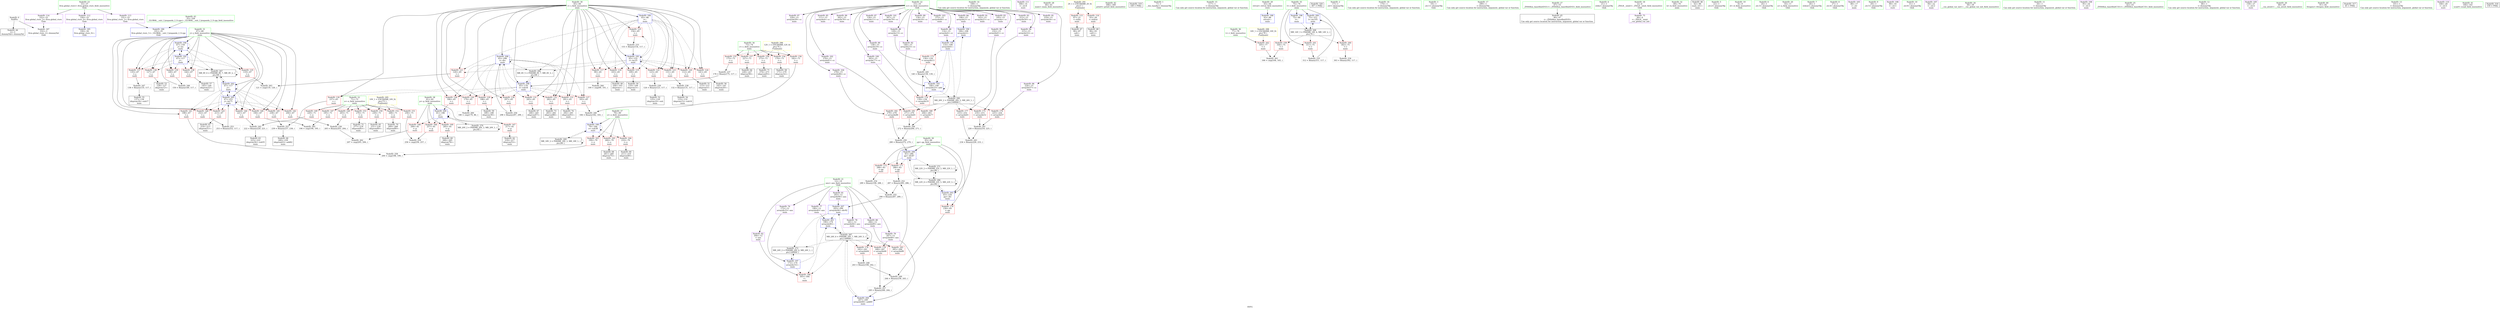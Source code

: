 digraph "SVFG" {
	label="SVFG";

	Node0x563d78e6db10 [shape=record,color=grey,label="{NodeID: 0\nNullPtr}"];
	Node0x563d78e6db10 -> Node0x563d78e8e3d0[style=solid];
	Node0x563d78e6db10 -> Node0x563d78e97990[style=solid];
	Node0x563d78e9eb30 [shape=record,color=grey,label="{NodeID: 263\n121 = cmp(119, 120, )\n}"];
	Node0x563d78e97380 [shape=record,color=red,label="{NodeID: 180\n264\<--263\n\<--arrayidx77\nmain\n}"];
	Node0x563d78e97380 -> Node0x563d78e93ae0[style=solid];
	Node0x563d78e8e840 [shape=record,color=purple,label="{NodeID: 97\n229\<--15\narrayidx59\<--cc\nmain\n}"];
	Node0x563d78e72140 [shape=record,color=green,label="{NodeID: 14\n108\<--1\n\<--dummyObj\nCan only get source location for instruction, argument, global var or function.}"];
	Node0x563d78e92030 [shape=record,color=blue,label="{NodeID: 194\n67\<--150\nj\<--inc\nmain\n}"];
	Node0x563d78e92030 -> Node0x563d78e94ef0[style=dashed];
	Node0x563d78e92030 -> Node0x563d78e94fc0[style=dashed];
	Node0x563d78e92030 -> Node0x563d78e95090[style=dashed];
	Node0x563d78e92030 -> Node0x563d78e95160[style=dashed];
	Node0x563d78e92030 -> Node0x563d78e95230[style=dashed];
	Node0x563d78e92030 -> Node0x563d78e91e90[style=dashed];
	Node0x563d78e92030 -> Node0x563d78e92030[style=dashed];
	Node0x563d78e92030 -> Node0x563d78ea82f0[style=dashed];
	Node0x563d78e8f3a0 [shape=record,color=purple,label="{NodeID: 111\n306\<--31\n\<--.str.6\nmain\n}"];
	Node0x563d78e8d6d0 [shape=record,color=green,label="{NodeID: 28\n60\<--61\nmain\<--main_field_insensitive\n}"];
	Node0x563d78eafaf0 [shape=record,color=yellow,style=double,label="{NodeID: 291\n2V_1 = ENCHI(MR_2V_0)\npts\{1 \}\nFun[main]}"];
	Node0x563d78eafaf0 -> Node0x563d78e93eb0[style=dashed];
	Node0x563d78eafaf0 -> Node0x563d78e93f80[style=dashed];
	Node0x563d78e92b90 [shape=record,color=blue,label="{NodeID: 208\n65\<--298\ni\<--dec\nmain\n}"];
	Node0x563d78e92b90 -> Node0x563d78e947a0[style=dashed];
	Node0x563d78e92b90 -> Node0x563d78e94870[style=dashed];
	Node0x563d78e92b90 -> Node0x563d78e94940[style=dashed];
	Node0x563d78e92b90 -> Node0x563d78e94a10[style=dashed];
	Node0x563d78e92b90 -> Node0x563d78e94ae0[style=dashed];
	Node0x563d78e92b90 -> Node0x563d78e94bb0[style=dashed];
	Node0x563d78e92b90 -> Node0x563d78e94c80[style=dashed];
	Node0x563d78e92b90 -> Node0x563d78e94d50[style=dashed];
	Node0x563d78e92b90 -> Node0x563d78e94e20[style=dashed];
	Node0x563d78e92b90 -> Node0x563d78e92b90[style=dashed];
	Node0x563d78e92b90 -> Node0x563d78ea7df0[style=dashed];
	Node0x563d78e946d0 [shape=record,color=red,label="{NodeID: 125\n154\<--65\n\<--i\nmain\n}"];
	Node0x563d78e946d0 -> Node0x563d78e9ae20[style=solid];
	Node0x563d78e8e230 [shape=record,color=green,label="{NodeID: 42\n308\<--309\nprintf\<--printf_field_insensitive\n}"];
	Node0x563d78e95230 [shape=record,color=red,label="{NodeID: 139\n149\<--67\n\<--j\nmain\n}"];
	Node0x563d78e95230 -> Node0x563d78e93de0[style=solid];
	Node0x563d78e8fe10 [shape=record,color=black,label="{NodeID: 56\n142\<--141\nidxprom20\<--\nmain\n}"];
	Node0x563d78ebe020 [shape=record,color=black,label="{NodeID: 319\n169 = PHI()\n}"];
	Node0x563d78e92ee0 [shape=record,color=grey,label="{NodeID: 236\n205 = Binary(203, 204, )\n}"];
	Node0x563d78e92ee0 -> Node0x563d78e9e9b0[style=solid];
	Node0x563d78e95d90 [shape=record,color=red,label="{NodeID: 153\n276\<--71\n\<--n\nmain\n}"];
	Node0x563d78e95d90 -> Node0x563d78e90b10[style=solid];
	Node0x563d78e90970 [shape=record,color=black,label="{NodeID: 70\n269\<--268\nidxprom80\<--\nmain\n}"];
	Node0x563d78e9d7b0 [shape=record,color=grey,label="{NodeID: 250\n280 = Binary(272, 279, )\n}"];
	Node0x563d78e9d7b0 -> Node0x563d78e929f0[style=solid];
	Node0x563d78e968f0 [shape=record,color=red,label="{NodeID: 167\n217\<--81\n\<--p\nmain\n}"];
	Node0x563d78e968f0 -> Node0x563d78e902f0[style=solid];
	Node0x563d78e914d0 [shape=record,color=purple,label="{NodeID: 84\n106\<--15\narrayidx2\<--cc\nmain\n}"];
	Node0x563d78e914d0 -> Node0x563d78e97c30[style=solid];
	Node0x563d78e71c40 [shape=record,color=green,label="{NodeID: 1\n7\<--1\n__dso_handle\<--dummyObj\nGlob }"];
	Node0x563d78e9ecb0 [shape=record,color=grey,label="{NodeID: 264\n100 = cmp(99, 101, )\n}"];
	Node0x563d78e97450 [shape=record,color=red,label="{NodeID: 181\n271\<--270\n\<--arrayidx81\nmain\n}"];
	Node0x563d78e97450 -> Node0x563d78e93ae0[style=solid];
	Node0x563d78e8e910 [shape=record,color=purple,label="{NodeID: 98\n232\<--15\narrayidx61\<--cc\nmain\n}"];
	Node0x563d78e8e910 -> Node0x563d78e97110[style=solid];
	Node0x563d78e72210 [shape=record,color=green,label="{NodeID: 15\n117\<--1\n\<--dummyObj\nCan only get source location for instruction, argument, global var or function.}"];
	Node0x563d78e92100 [shape=record,color=blue,label="{NodeID: 195\n65\<--155\ni\<--inc25\nmain\n}"];
	Node0x563d78e92100 -> Node0x563d78e94050[style=dashed];
	Node0x563d78e92100 -> Node0x563d78e94120[style=dashed];
	Node0x563d78e92100 -> Node0x563d78e941f0[style=dashed];
	Node0x563d78e92100 -> Node0x563d78e942c0[style=dashed];
	Node0x563d78e92100 -> Node0x563d78e94390[style=dashed];
	Node0x563d78e92100 -> Node0x563d78e94460[style=dashed];
	Node0x563d78e92100 -> Node0x563d78e94530[style=dashed];
	Node0x563d78e92100 -> Node0x563d78e94600[style=dashed];
	Node0x563d78e92100 -> Node0x563d78e946d0[style=dashed];
	Node0x563d78e92100 -> Node0x563d78e92100[style=dashed];
	Node0x563d78e92100 -> Node0x563d78ea7df0[style=dashed];
	Node0x563d78e8f470 [shape=record,color=purple,label="{NodeID: 112\n330\<--33\nllvm.global_ctors_0\<--llvm.global_ctors\nGlob }"];
	Node0x563d78e8f470 -> Node0x563d78e97790[style=solid];
	Node0x563d78e8d7a0 [shape=record,color=green,label="{NodeID: 29\n63\<--64\nretval\<--retval_field_insensitive\nmain\n}"];
	Node0x563d78e8d7a0 -> Node0x563d78e97a90[style=solid];
	Node0x563d78e92c60 [shape=record,color=blue,label="{NodeID: 209\n75\<--312\nl\<--inc101\nmain\n}"];
	Node0x563d78e92c60 -> Node0x563d78ea87f0[style=dashed];
	Node0x563d78e947a0 [shape=record,color=red,label="{NodeID: 126\n179\<--65\n\<--i\nmain\n}"];
	Node0x563d78e947a0 -> Node0x563d78e9e6b0[style=solid];
	Node0x563d78e8e300 [shape=record,color=green,label="{NodeID: 43\n35\<--326\n_GLOBAL__sub_I_lympanda_2_0.cpp\<--_GLOBAL__sub_I_lympanda_2_0.cpp_field_insensitive\n}"];
	Node0x563d78e8e300 -> Node0x563d78e97890[style=solid];
	Node0x563d78e95300 [shape=record,color=red,label="{NodeID: 140\n194\<--67\n\<--j\nmain\n}"];
	Node0x563d78e95300 -> Node0x563d78e9ee30[style=solid];
	Node0x563d78e8fee0 [shape=record,color=black,label="{NodeID: 57\n145\<--144\nidxprom22\<--\nmain\n}"];
	Node0x563d78ebe120 [shape=record,color=black,label="{NodeID: 320\n307 = PHI()\n}"];
	Node0x563d78e93060 [shape=record,color=grey,label="{NodeID: 237\n176 = Binary(175, 117, )\n}"];
	Node0x563d78e93060 -> Node0x563d78e92370[style=solid];
	Node0x563d78e95e60 [shape=record,color=red,label="{NodeID: 154\n170\<--73\n\<--c\nmain\n}"];
	Node0x563d78e95e60 -> Node0x563d78e8ffb0[style=solid];
	Node0x563d78e90a40 [shape=record,color=black,label="{NodeID: 71\n274\<--273\nidxprom83\<--\nmain\n}"];
	Node0x563d78e9d930 [shape=record,color=grey,label="{NodeID: 251\n239 = Binary(237, 238, )\n}"];
	Node0x563d78e9d930 -> Node0x563d78e90630[style=solid];
	Node0x563d78e969c0 [shape=record,color=red,label="{NodeID: 168\n257\<--81\n\<--p\nmain\n}"];
	Node0x563d78e969c0 -> Node0x563d78e9e530[style=solid];
	Node0x563d78e915a0 [shape=record,color=purple,label="{NodeID: 85\n111\<--15\narrayidx4\<--cc\nmain\n}"];
	Node0x563d78e71880 [shape=record,color=green,label="{NodeID: 2\n17\<--1\n.str\<--dummyObj\nGlob }"];
	Node0x563d78e9ee30 [shape=record,color=grey,label="{NodeID: 265\n196 = cmp(194, 195, )\n}"];
	Node0x563d78e97520 [shape=record,color=red,label="{NodeID: 182\n279\<--278\n\<--arrayidx86\nmain\n}"];
	Node0x563d78e97520 -> Node0x563d78e9d7b0[style=solid];
	Node0x563d78e8e9e0 [shape=record,color=purple,label="{NodeID: 99\n262\<--15\narrayidx76\<--cc\nmain\n}"];
	Node0x563d78e722e0 [shape=record,color=green,label="{NodeID: 16\n174\<--1\n\<--dummyObj\nCan only get source location for instruction, argument, global var or function.}"];
	Node0x563d78e921d0 [shape=record,color=blue,label="{NodeID: 196\n75\<--86\nl\<--\nmain\n}"];
	Node0x563d78e921d0 -> Node0x563d78ea87f0[style=dashed];
	Node0x563d78e8f570 [shape=record,color=purple,label="{NodeID: 113\n331\<--33\nllvm.global_ctors_1\<--llvm.global_ctors\nGlob }"];
	Node0x563d78e8f570 -> Node0x563d78e97890[style=solid];
	Node0x563d78e8d870 [shape=record,color=green,label="{NodeID: 30\n65\<--66\ni\<--i_field_insensitive\nmain\n}"];
	Node0x563d78e8d870 -> Node0x563d78e94050[style=solid];
	Node0x563d78e8d870 -> Node0x563d78e94120[style=solid];
	Node0x563d78e8d870 -> Node0x563d78e941f0[style=solid];
	Node0x563d78e8d870 -> Node0x563d78e942c0[style=solid];
	Node0x563d78e8d870 -> Node0x563d78e94390[style=solid];
	Node0x563d78e8d870 -> Node0x563d78e94460[style=solid];
	Node0x563d78e8d870 -> Node0x563d78e94530[style=solid];
	Node0x563d78e8d870 -> Node0x563d78e94600[style=solid];
	Node0x563d78e8d870 -> Node0x563d78e946d0[style=solid];
	Node0x563d78e8d870 -> Node0x563d78e947a0[style=solid];
	Node0x563d78e8d870 -> Node0x563d78e94870[style=solid];
	Node0x563d78e8d870 -> Node0x563d78e94940[style=solid];
	Node0x563d78e8d870 -> Node0x563d78e94a10[style=solid];
	Node0x563d78e8d870 -> Node0x563d78e94ae0[style=solid];
	Node0x563d78e8d870 -> Node0x563d78e94bb0[style=solid];
	Node0x563d78e8d870 -> Node0x563d78e94c80[style=solid];
	Node0x563d78e8d870 -> Node0x563d78e94d50[style=solid];
	Node0x563d78e8d870 -> Node0x563d78e94e20[style=solid];
	Node0x563d78e8d870 -> Node0x563d78e97b60[style=solid];
	Node0x563d78e8d870 -> Node0x563d78e92100[style=solid];
	Node0x563d78e8d870 -> Node0x563d78e92370[style=solid];
	Node0x563d78e8d870 -> Node0x563d78e92b90[style=solid];
	Node0x563d78e94870 [shape=record,color=red,label="{NodeID: 127\n183\<--65\n\<--i\nmain\n}"];
	Node0x563d78e94870 -> Node0x563d78e934e0[style=solid];
	Node0x563d78e8e3d0 [shape=record,color=black,label="{NodeID: 44\n2\<--3\ndummyVal\<--dummyVal\n}"];
	Node0x563d78e953d0 [shape=record,color=red,label="{NodeID: 141\n198\<--67\n\<--j\nmain\n}"];
	Node0x563d78e953d0 -> Node0x563d78e9e3b0[style=solid];
	Node0x563d78e8ffb0 [shape=record,color=black,label="{NodeID: 58\n171\<--170\nidxprom32\<--\nmain\n}"];
	Node0x563d78e931e0 [shape=record,color=grey,label="{NodeID: 238\n132 = Binary(131, 117, )\n}"];
	Node0x563d78e931e0 -> Node0x563d78e8fc70[style=solid];
	Node0x563d78e95f30 [shape=record,color=red,label="{NodeID: 155\n175\<--73\n\<--c\nmain\n}"];
	Node0x563d78e95f30 -> Node0x563d78e93060[style=solid];
	Node0x563d78e90b10 [shape=record,color=black,label="{NodeID: 72\n277\<--276\nidxprom85\<--\nmain\n}"];
	Node0x563d78e9dab0 [shape=record,color=grey,label="{NodeID: 252\n287 = Binary(285, 286, )\n}"];
	Node0x563d78e9dab0 -> Node0x563d78e9df30[style=solid];
	Node0x563d78e96a90 [shape=record,color=red,label="{NodeID: 169\n265\<--81\n\<--p\nmain\n}"];
	Node0x563d78e96a90 -> Node0x563d78e908a0[style=solid];
	Node0x563d78e91670 [shape=record,color=purple,label="{NodeID: 86\n114\<--15\narrayidx6\<--cc\nmain\n}"];
	Node0x563d78e91670 -> Node0x563d78e97d00[style=solid];
	Node0x563d78e71700 [shape=record,color=green,label="{NodeID: 3\n19\<--1\n.str.1\<--dummyObj\nGlob }"];
	Node0x563d78ea7df0 [shape=record,color=black,label="{NodeID: 266\nMR_6V_5 = PHI(MR_6V_7, MR_6V_3, )\npts\{66 \}\n}"];
	Node0x563d78ea7df0 -> Node0x563d78e92370[style=dashed];
	Node0x563d78e975f0 [shape=record,color=red,label="{NodeID: 183\n285\<--284\n\<--arrayidx89\nmain\n}"];
	Node0x563d78e975f0 -> Node0x563d78e9dab0[style=solid];
	Node0x563d78e8eab0 [shape=record,color=purple,label="{NodeID: 100\n263\<--15\narrayidx77\<--cc\nmain\n}"];
	Node0x563d78e8eab0 -> Node0x563d78e97380[style=solid];
	Node0x563d78e723b0 [shape=record,color=green,label="{NodeID: 17\n299\<--1\n\<--dummyObj\nCan only get source location for instruction, argument, global var or function.}"];
	Node0x563d78e922a0 [shape=record,color=blue,label="{NodeID: 197\n172\<--174\narrayidx33\<--\nmain\n}"];
	Node0x563d78e922a0 -> Node0x563d78e976c0[style=dashed];
	Node0x563d78e922a0 -> Node0x563d78e925e0[style=dashed];
	Node0x563d78e922a0 -> Node0x563d78ea9bf0[style=dashed];
	Node0x563d78e8f670 [shape=record,color=purple,label="{NodeID: 114\n332\<--33\nllvm.global_ctors_2\<--llvm.global_ctors\nGlob }"];
	Node0x563d78e8f670 -> Node0x563d78e97990[style=solid];
	Node0x563d78e8d940 [shape=record,color=green,label="{NodeID: 31\n67\<--68\nj\<--j_field_insensitive\nmain\n}"];
	Node0x563d78e8d940 -> Node0x563d78e94ef0[style=solid];
	Node0x563d78e8d940 -> Node0x563d78e94fc0[style=solid];
	Node0x563d78e8d940 -> Node0x563d78e95090[style=solid];
	Node0x563d78e8d940 -> Node0x563d78e95160[style=solid];
	Node0x563d78e8d940 -> Node0x563d78e95230[style=solid];
	Node0x563d78e8d940 -> Node0x563d78e95300[style=solid];
	Node0x563d78e8d940 -> Node0x563d78e953d0[style=solid];
	Node0x563d78e8d940 -> Node0x563d78e954a0[style=solid];
	Node0x563d78e8d940 -> Node0x563d78e95570[style=solid];
	Node0x563d78e8d940 -> Node0x563d78e95640[style=solid];
	Node0x563d78e8d940 -> Node0x563d78e95710[style=solid];
	Node0x563d78e8d940 -> Node0x563d78e957e0[style=solid];
	Node0x563d78e8d940 -> Node0x563d78e91e90[style=solid];
	Node0x563d78e8d940 -> Node0x563d78e92030[style=solid];
	Node0x563d78e8d940 -> Node0x563d78e926b0[style=solid];
	Node0x563d78e8d940 -> Node0x563d78e92920[style=solid];
	Node0x563d78e94940 [shape=record,color=red,label="{NodeID: 128\n186\<--65\n\<--i\nmain\n}"];
	Node0x563d78e94940 -> Node0x563d78e92510[style=solid];
	Node0x563d78e8e4d0 [shape=record,color=black,label="{NodeID: 45\n46\<--47\n\<--_ZNSt8ios_base4InitD1Ev\nCan only get source location for instruction, argument, global var or function.}"];
	Node0x563d78e954a0 [shape=record,color=red,label="{NodeID: 142\n204\<--67\n\<--j\nmain\n}"];
	Node0x563d78e954a0 -> Node0x563d78e92ee0[style=solid];
	Node0x563d78e90080 [shape=record,color=black,label="{NodeID: 59\n189\<--188\nidxprom39\<--\nmain\n}"];
	Node0x563d78e93360 [shape=record,color=grey,label="{NodeID: 239\n124 = Binary(123, 117, )\n}"];
	Node0x563d78e93360 -> Node0x563d78e8fad0[style=solid];
	Node0x563d78e96000 [shape=record,color=red,label="{NodeID: 156\n182\<--73\n\<--c\nmain\n}"];
	Node0x563d78e96000 -> Node0x563d78e934e0[style=solid];
	Node0x563d78e90be0 [shape=record,color=black,label="{NodeID: 73\n283\<--282\nidxprom88\<--\nmain\n}"];
	Node0x563d78e9dc30 [shape=record,color=grey,label="{NodeID: 253\n253 = Binary(252, 117, )\n}"];
	Node0x563d78e9dc30 -> Node0x563d78e92920[style=solid];
	Node0x563d78e96b60 [shape=record,color=red,label="{NodeID: 170\n236\<--83\n\<--pp\nmain\n}"];
	Node0x563d78e96b60 -> Node0x563d78e9d630[style=solid];
	Node0x563d78e91740 [shape=record,color=purple,label="{NodeID: 87\n126\<--15\narrayidx11\<--cc\nmain\n}"];
	Node0x563d78e71790 [shape=record,color=green,label="{NodeID: 4\n21\<--1\nstdin\<--dummyObj\nGlob }"];
	Node0x563d78ea82f0 [shape=record,color=black,label="{NodeID: 267\nMR_8V_6 = PHI(MR_8V_7, MR_8V_2, )\npts\{68 \}\n}"];
	Node0x563d78ea82f0 -> Node0x563d78e926b0[style=dashed];
	Node0x563d78ea82f0 -> Node0x563d78ea82f0[style=dashed];
	Node0x563d78e976c0 [shape=record,color=red,label="{NodeID: 184\n305\<--304\n\<--\nmain\n}"];
	Node0x563d78e8eb80 [shape=record,color=purple,label="{NodeID: 101\n267\<--15\narrayidx79\<--cc\nmain\n}"];
	Node0x563d78e72480 [shape=record,color=green,label="{NodeID: 18\n4\<--6\n_ZStL8__ioinit\<--_ZStL8__ioinit_field_insensitive\nGlob }"];
	Node0x563d78e72480 -> Node0x563d78e90d80[style=solid];
	Node0x563d78e92370 [shape=record,color=blue,label="{NodeID: 198\n65\<--176\ni\<--sub34\nmain\n}"];
	Node0x563d78e92370 -> Node0x563d78e947a0[style=dashed];
	Node0x563d78e92370 -> Node0x563d78e94870[style=dashed];
	Node0x563d78e92370 -> Node0x563d78e94940[style=dashed];
	Node0x563d78e92370 -> Node0x563d78e94a10[style=dashed];
	Node0x563d78e92370 -> Node0x563d78e94ae0[style=dashed];
	Node0x563d78e92370 -> Node0x563d78e94bb0[style=dashed];
	Node0x563d78e92370 -> Node0x563d78e94c80[style=dashed];
	Node0x563d78e92370 -> Node0x563d78e94d50[style=dashed];
	Node0x563d78e92370 -> Node0x563d78e94e20[style=dashed];
	Node0x563d78e92370 -> Node0x563d78e92b90[style=dashed];
	Node0x563d78e92370 -> Node0x563d78ea7df0[style=dashed];
	Node0x563d78e93eb0 [shape=record,color=red,label="{NodeID: 115\n87\<--21\n\<--stdin\nmain\n}"];
	Node0x563d78e93eb0 -> Node0x563d78e8e6a0[style=solid];
	Node0x563d78e8da10 [shape=record,color=green,label="{NodeID: 32\n69\<--70\nk\<--k_field_insensitive\nmain\n}"];
	Node0x563d78eb10c0 [shape=record,color=yellow,style=double,label="{NodeID: 295\n10V_1 = ENCHI(MR_10V_0)\npts\{72 \}\nFun[main]}"];
	Node0x563d78eb10c0 -> Node0x563d78e958b0[style=dashed];
	Node0x563d78eb10c0 -> Node0x563d78e95980[style=dashed];
	Node0x563d78eb10c0 -> Node0x563d78e95a50[style=dashed];
	Node0x563d78eb10c0 -> Node0x563d78e95b20[style=dashed];
	Node0x563d78eb10c0 -> Node0x563d78e95bf0[style=dashed];
	Node0x563d78eb10c0 -> Node0x563d78e95cc0[style=dashed];
	Node0x563d78eb10c0 -> Node0x563d78e95d90[style=dashed];
	Node0x563d78e94a10 [shape=record,color=red,label="{NodeID: 129\n188\<--65\n\<--i\nmain\n}"];
	Node0x563d78e94a10 -> Node0x563d78e90080[style=solid];
	Node0x563d78e8e5d0 [shape=record,color=black,label="{NodeID: 46\n62\<--86\nmain_ret\<--\nmain\n}"];
	Node0x563d78e95570 [shape=record,color=red,label="{NodeID: 143\n213\<--67\n\<--j\nmain\n}"];
	Node0x563d78e95570 -> Node0x563d78e90220[style=solid];
	Node0x563d78e90150 [shape=record,color=black,label="{NodeID: 60\n211\<--210\nidxprom49\<--\nmain\n}"];
	Node0x563d78e934e0 [shape=record,color=grey,label="{NodeID: 240\n184 = Binary(182, 183, )\n}"];
	Node0x563d78e934e0 -> Node0x563d78e92440[style=solid];
	Node0x563d78e960d0 [shape=record,color=red,label="{NodeID: 157\n227\<--73\n\<--c\nmain\n}"];
	Node0x563d78e960d0 -> Node0x563d78e90490[style=solid];
	Node0x563d78e90cb0 [shape=record,color=black,label="{NodeID: 74\n292\<--291\nidxprom93\<--\nmain\n}"];
	Node0x563d78e9ddb0 [shape=record,color=grey,label="{NodeID: 254\n289 = Binary(108, 288, )\n}"];
	Node0x563d78e9ddb0 -> Node0x563d78e9df30[style=solid];
	Node0x563d78e96c30 [shape=record,color=red,label="{NodeID: 171\n286\<--83\n\<--pp\nmain\n}"];
	Node0x563d78e96c30 -> Node0x563d78e9dab0[style=solid];
	Node0x563d78e91810 [shape=record,color=purple,label="{NodeID: 88\n129\<--15\narrayidx13\<--cc\nmain\n}"];
	Node0x563d78e91810 -> Node0x563d78e96dd0[style=solid];
	Node0x563d78e71a00 [shape=record,color=green,label="{NodeID: 5\n22\<--1\n.str.2\<--dummyObj\nGlob }"];
	Node0x563d78ea87f0 [shape=record,color=black,label="{NodeID: 268\nMR_14V_3 = PHI(MR_14V_4, MR_14V_2, )\npts\{76 \}\n}"];
	Node0x563d78ea87f0 -> Node0x563d78e96270[style=dashed];
	Node0x563d78ea87f0 -> Node0x563d78e96340[style=dashed];
	Node0x563d78ea87f0 -> Node0x563d78e96410[style=dashed];
	Node0x563d78ea87f0 -> Node0x563d78e92c60[style=dashed];
	Node0x563d78e97790 [shape=record,color=blue,label="{NodeID: 185\n330\<--34\nllvm.global_ctors_0\<--\nGlob }"];
	Node0x563d78e8ec50 [shape=record,color=purple,label="{NodeID: 102\n270\<--15\narrayidx81\<--cc\nmain\n}"];
	Node0x563d78e8ec50 -> Node0x563d78e97450[style=solid];
	Node0x563d78e8d100 [shape=record,color=green,label="{NodeID: 19\n8\<--9\nd\<--d_field_insensitive\nGlob }"];
	Node0x563d78e92440 [shape=record,color=blue,label="{NodeID: 199\n79\<--184\no\<--sub38\nmain\n}"];
	Node0x563d78e92440 -> Node0x563d78e965b0[style=dashed];
	Node0x563d78e92440 -> Node0x563d78e96680[style=dashed];
	Node0x563d78e92440 -> Node0x563d78e96750[style=dashed];
	Node0x563d78e92440 -> Node0x563d78e92440[style=dashed];
	Node0x563d78e92440 -> Node0x563d78ea8cf0[style=dashed];
	Node0x563d78e93f80 [shape=record,color=red,label="{NodeID: 116\n93\<--26\n\<--stdout\nmain\n}"];
	Node0x563d78e93f80 -> Node0x563d78e8f790[style=solid];
	Node0x563d78e8dae0 [shape=record,color=green,label="{NodeID: 33\n71\<--72\nn\<--n_field_insensitive\nmain\n}"];
	Node0x563d78e8dae0 -> Node0x563d78e958b0[style=solid];
	Node0x563d78e8dae0 -> Node0x563d78e95980[style=solid];
	Node0x563d78e8dae0 -> Node0x563d78e95a50[style=solid];
	Node0x563d78e8dae0 -> Node0x563d78e95b20[style=solid];
	Node0x563d78e8dae0 -> Node0x563d78e95bf0[style=solid];
	Node0x563d78e8dae0 -> Node0x563d78e95cc0[style=solid];
	Node0x563d78e8dae0 -> Node0x563d78e95d90[style=solid];
	Node0x563d78eb11a0 [shape=record,color=yellow,style=double,label="{NodeID: 296\n12V_1 = ENCHI(MR_12V_0)\npts\{74 \}\nFun[main]}"];
	Node0x563d78eb11a0 -> Node0x563d78e95e60[style=dashed];
	Node0x563d78eb11a0 -> Node0x563d78e95f30[style=dashed];
	Node0x563d78eb11a0 -> Node0x563d78e96000[style=dashed];
	Node0x563d78eb11a0 -> Node0x563d78e960d0[style=dashed];
	Node0x563d78eb11a0 -> Node0x563d78e961a0[style=dashed];
	Node0x563d78e94ae0 [shape=record,color=red,label="{NodeID: 130\n237\<--65\n\<--i\nmain\n}"];
	Node0x563d78e94ae0 -> Node0x563d78e9d930[style=solid];
	Node0x563d78e8e6a0 [shape=record,color=black,label="{NodeID: 47\n90\<--87\ncall\<--\nmain\n}"];
	Node0x563d78e95640 [shape=record,color=red,label="{NodeID: 144\n221\<--67\n\<--j\nmain\n}"];
	Node0x563d78e95640 -> Node0x563d78e937e0[style=solid];
	Node0x563d78e90220 [shape=record,color=black,label="{NodeID: 61\n214\<--213\nidxprom51\<--\nmain\n}"];
	Node0x563d78e93660 [shape=record,color=grey,label="{NodeID: 241\n226 = Binary(216, 225, )\n}"];
	Node0x563d78e93660 -> Node0x563d78e93960[style=solid];
	Node0x563d78e961a0 [shape=record,color=red,label="{NodeID: 158\n273\<--73\n\<--c\nmain\n}"];
	Node0x563d78e961a0 -> Node0x563d78e90a40[style=solid];
	Node0x563d78e90d80 [shape=record,color=purple,label="{NodeID: 75\n44\<--4\n\<--_ZStL8__ioinit\n__cxx_global_var_init\n}"];
	Node0x563d78e9df30 [shape=record,color=grey,label="{NodeID: 255\n290 = Binary(287, 289, )\n}"];
	Node0x563d78e9df30 -> Node0x563d78e92ac0[style=solid];
	Node0x563d78e96d00 [shape=record,color=red,label="{NodeID: 172\n288\<--83\n\<--pp\nmain\n}"];
	Node0x563d78e96d00 -> Node0x563d78e9ddb0[style=solid];
	Node0x563d78e918e0 [shape=record,color=purple,label="{NodeID: 89\n134\<--15\narrayidx16\<--cc\nmain\n}"];
	Node0x563d78e71a90 [shape=record,color=green,label="{NodeID: 6\n24\<--1\n.str.3\<--dummyObj\nGlob }"];
	Node0x563d78ea8cf0 [shape=record,color=black,label="{NodeID: 269\nMR_18V_2 = PHI(MR_18V_3, MR_18V_1, )\npts\{80 \}\n}"];
	Node0x563d78ea8cf0 -> Node0x563d78e92440[style=dashed];
	Node0x563d78ea8cf0 -> Node0x563d78ea8cf0[style=dashed];
	Node0x563d78e97890 [shape=record,color=blue,label="{NodeID: 186\n331\<--35\nllvm.global_ctors_1\<--_GLOBAL__sub_I_lympanda_2_0.cpp\nGlob }"];
	Node0x563d78e8ed20 [shape=record,color=purple,label="{NodeID: 103\n275\<--15\narrayidx84\<--cc\nmain\n}"];
	Node0x563d78e8d190 [shape=record,color=green,label="{NodeID: 20\n10\<--11\na\<--a_field_insensitive\nGlob }"];
	Node0x563d78e92510 [shape=record,color=blue,label="{NodeID: 200\n81\<--186\np\<--\nmain\n}"];
	Node0x563d78e92510 -> Node0x563d78e96820[style=dashed];
	Node0x563d78e92510 -> Node0x563d78e968f0[style=dashed];
	Node0x563d78e92510 -> Node0x563d78e969c0[style=dashed];
	Node0x563d78e92510 -> Node0x563d78e96a90[style=dashed];
	Node0x563d78e92510 -> Node0x563d78e92510[style=dashed];
	Node0x563d78e92510 -> Node0x563d78ea91f0[style=dashed];
	Node0x563d78e94050 [shape=record,color=red,label="{NodeID: 117\n99\<--65\n\<--i\nmain\n}"];
	Node0x563d78e94050 -> Node0x563d78e9ecb0[style=solid];
	Node0x563d78e8dbb0 [shape=record,color=green,label="{NodeID: 34\n73\<--74\nc\<--c_field_insensitive\nmain\n}"];
	Node0x563d78e8dbb0 -> Node0x563d78e95e60[style=solid];
	Node0x563d78e8dbb0 -> Node0x563d78e95f30[style=solid];
	Node0x563d78e8dbb0 -> Node0x563d78e96000[style=solid];
	Node0x563d78e8dbb0 -> Node0x563d78e960d0[style=solid];
	Node0x563d78e8dbb0 -> Node0x563d78e961a0[style=solid];
	Node0x563d78e94bb0 [shape=record,color=red,label="{NodeID: 131\n245\<--65\n\<--i\nmain\n}"];
	Node0x563d78e94bb0 -> Node0x563d78e90700[style=solid];
	Node0x563d78e8f790 [shape=record,color=black,label="{NodeID: 48\n96\<--93\ncall1\<--\nmain\n}"];
	Node0x563d78e95710 [shape=record,color=red,label="{NodeID: 145\n238\<--67\n\<--j\nmain\n}"];
	Node0x563d78e95710 -> Node0x563d78e9d930[style=solid];
	Node0x563d78e902f0 [shape=record,color=black,label="{NodeID: 62\n218\<--217\nidxprom53\<--\nmain\n}"];
	Node0x563d78e937e0 [shape=record,color=grey,label="{NodeID: 242\n222 = Binary(220, 221, )\n}"];
	Node0x563d78e937e0 -> Node0x563d78e903c0[style=solid];
	Node0x563d78e96270 [shape=record,color=red,label="{NodeID: 159\n164\<--75\n\<--l\nmain\n}"];
	Node0x563d78e96270 -> Node0x563d78e9e830[style=solid];
	Node0x563d78e90e50 [shape=record,color=purple,label="{NodeID: 76\n172\<--12\narrayidx33\<--ans\nmain\n}"];
	Node0x563d78e90e50 -> Node0x563d78e922a0[style=solid];
	Node0x563d78e9e0b0 [shape=record,color=grey,label="{NodeID: 256\n298 = Binary(297, 299, )\n}"];
	Node0x563d78e9e0b0 -> Node0x563d78e92b90[style=solid];
	Node0x563d78e96dd0 [shape=record,color=red,label="{NodeID: 173\n130\<--129\n\<--arrayidx13\nmain\n}"];
	Node0x563d78e96dd0 -> Node0x563d78e93c60[style=solid];
	Node0x563d78e919b0 [shape=record,color=purple,label="{NodeID: 90\n138\<--15\narrayidx19\<--cc\nmain\n}"];
	Node0x563d78e919b0 -> Node0x563d78e96ea0[style=solid];
	Node0x563d78e6e0d0 [shape=record,color=green,label="{NodeID: 7\n26\<--1\nstdout\<--dummyObj\nGlob }"];
	Node0x563d78ea91f0 [shape=record,color=black,label="{NodeID: 270\nMR_20V_2 = PHI(MR_20V_3, MR_20V_1, )\npts\{82 \}\n}"];
	Node0x563d78ea91f0 -> Node0x563d78e92510[style=dashed];
	Node0x563d78ea91f0 -> Node0x563d78ea91f0[style=dashed];
	Node0x563d78e97990 [shape=record,color=blue, style = dotted,label="{NodeID: 187\n332\<--3\nllvm.global_ctors_2\<--dummyVal\nGlob }"];
	Node0x563d78e8edf0 [shape=record,color=purple,label="{NodeID: 104\n278\<--15\narrayidx86\<--cc\nmain\n}"];
	Node0x563d78e8edf0 -> Node0x563d78e97520[style=solid];
	Node0x563d78e8d220 [shape=record,color=green,label="{NodeID: 21\n12\<--14\nans\<--ans_field_insensitive\nGlob }"];
	Node0x563d78e8d220 -> Node0x563d78e90e50[style=solid];
	Node0x563d78e8d220 -> Node0x563d78e90f20[style=solid];
	Node0x563d78e8d220 -> Node0x563d78e90ff0[style=solid];
	Node0x563d78e8d220 -> Node0x563d78e910c0[style=solid];
	Node0x563d78e8d220 -> Node0x563d78e91190[style=solid];
	Node0x563d78e8d220 -> Node0x563d78e91260[style=solid];
	Node0x563d78e8d220 -> Node0x563d78e91330[style=solid];
	Node0x563d78e925e0 [shape=record,color=blue,label="{NodeID: 201\n190\<--174\narrayidx40\<--\nmain\n}"];
	Node0x563d78e925e0 -> Node0x563d78eae6f0[style=dashed];
	Node0x563d78e94120 [shape=record,color=red,label="{NodeID: 118\n103\<--65\n\<--i\nmain\n}"];
	Node0x563d78e94120 -> Node0x563d78e8f860[style=solid];
	Node0x563d78e8dc80 [shape=record,color=green,label="{NodeID: 35\n75\<--76\nl\<--l_field_insensitive\nmain\n}"];
	Node0x563d78e8dc80 -> Node0x563d78e96270[style=solid];
	Node0x563d78e8dc80 -> Node0x563d78e96340[style=solid];
	Node0x563d78e8dc80 -> Node0x563d78e96410[style=solid];
	Node0x563d78e8dc80 -> Node0x563d78e921d0[style=solid];
	Node0x563d78e8dc80 -> Node0x563d78e92c60[style=solid];
	Node0x563d78eb1360 [shape=record,color=yellow,style=double,label="{NodeID: 298\n16V_1 = ENCHI(MR_16V_0)\npts\{78 \}\nFun[main]}"];
	Node0x563d78eb1360 -> Node0x563d78e964e0[style=dashed];
	Node0x563d78e94c80 [shape=record,color=red,label="{NodeID: 132\n282\<--65\n\<--i\nmain\n}"];
	Node0x563d78e94c80 -> Node0x563d78e90be0[style=solid];
	Node0x563d78e8f860 [shape=record,color=black,label="{NodeID: 49\n104\<--103\nidxprom\<--\nmain\n}"];
	Node0x563d78e957e0 [shape=record,color=red,label="{NodeID: 146\n252\<--67\n\<--j\nmain\n}"];
	Node0x563d78e957e0 -> Node0x563d78e9dc30[style=solid];
	Node0x563d78e903c0 [shape=record,color=black,label="{NodeID: 63\n223\<--222\nidxprom56\<--sub55\nmain\n}"];
	Node0x563d78e93960 [shape=record,color=grey,label="{NodeID: 243\n234 = Binary(226, 233, )\n}"];
	Node0x563d78e93960 -> Node0x563d78e92780[style=solid];
	Node0x563d78e96340 [shape=record,color=red,label="{NodeID: 160\n302\<--75\n\<--l\nmain\n}"];
	Node0x563d78e96340 -> Node0x563d78e9afa0[style=solid];
	Node0x563d78e90f20 [shape=record,color=purple,label="{NodeID: 77\n190\<--12\narrayidx40\<--ans\nmain\n}"];
	Node0x563d78e90f20 -> Node0x563d78e925e0[style=solid];
	Node0x563d78e9e230 [shape=record,color=grey,label="{NodeID: 257\n249 = Binary(248, 244, )\n}"];
	Node0x563d78e9e230 -> Node0x563d78e92850[style=solid];
	Node0x563d78e96ea0 [shape=record,color=red,label="{NodeID: 174\n139\<--138\n\<--arrayidx19\nmain\n}"];
	Node0x563d78e96ea0 -> Node0x563d78e93c60[style=solid];
	Node0x563d78e91a80 [shape=record,color=purple,label="{NodeID: 91\n143\<--15\narrayidx21\<--cc\nmain\n}"];
	Node0x563d78e6e160 [shape=record,color=green,label="{NodeID: 8\n27\<--1\n.str.4\<--dummyObj\nGlob }"];
	Node0x563d78ea96f0 [shape=record,color=black,label="{NodeID: 271\nMR_22V_2 = PHI(MR_22V_3, MR_22V_1, )\npts\{84 \}\n}"];
	Node0x563d78ea96f0 -> Node0x563d78ea96f0[style=dashed];
	Node0x563d78ea96f0 -> Node0x563d78eae1f0[style=dashed];
	Node0x563d78e97a90 [shape=record,color=blue,label="{NodeID: 188\n63\<--86\nretval\<--\nmain\n}"];
	Node0x563d78e8eec0 [shape=record,color=purple,label="{NodeID: 105\n88\<--17\n\<--.str\nmain\n}"];
	Node0x563d78e8d2b0 [shape=record,color=green,label="{NodeID: 22\n15\<--16\ncc\<--cc_field_insensitive\nGlob }"];
	Node0x563d78e8d2b0 -> Node0x563d78e91400[style=solid];
	Node0x563d78e8d2b0 -> Node0x563d78e914d0[style=solid];
	Node0x563d78e8d2b0 -> Node0x563d78e915a0[style=solid];
	Node0x563d78e8d2b0 -> Node0x563d78e91670[style=solid];
	Node0x563d78e8d2b0 -> Node0x563d78e91740[style=solid];
	Node0x563d78e8d2b0 -> Node0x563d78e91810[style=solid];
	Node0x563d78e8d2b0 -> Node0x563d78e918e0[style=solid];
	Node0x563d78e8d2b0 -> Node0x563d78e919b0[style=solid];
	Node0x563d78e8d2b0 -> Node0x563d78e91a80[style=solid];
	Node0x563d78e8d2b0 -> Node0x563d78e91b50[style=solid];
	Node0x563d78e8d2b0 -> Node0x563d78e91c20[style=solid];
	Node0x563d78e8d2b0 -> Node0x563d78e91cf0[style=solid];
	Node0x563d78e8d2b0 -> Node0x563d78e91dc0[style=solid];
	Node0x563d78e8d2b0 -> Node0x563d78e8e770[style=solid];
	Node0x563d78e8d2b0 -> Node0x563d78e8e840[style=solid];
	Node0x563d78e8d2b0 -> Node0x563d78e8e910[style=solid];
	Node0x563d78e8d2b0 -> Node0x563d78e8e9e0[style=solid];
	Node0x563d78e8d2b0 -> Node0x563d78e8eab0[style=solid];
	Node0x563d78e8d2b0 -> Node0x563d78e8eb80[style=solid];
	Node0x563d78e8d2b0 -> Node0x563d78e8ec50[style=solid];
	Node0x563d78e8d2b0 -> Node0x563d78e8ed20[style=solid];
	Node0x563d78e8d2b0 -> Node0x563d78e8edf0[style=solid];
	Node0x563d78e926b0 [shape=record,color=blue,label="{NodeID: 202\n67\<--117\nj\<--\nmain\n}"];
	Node0x563d78e926b0 -> Node0x563d78e95300[style=dashed];
	Node0x563d78e926b0 -> Node0x563d78e953d0[style=dashed];
	Node0x563d78e926b0 -> Node0x563d78e954a0[style=dashed];
	Node0x563d78e926b0 -> Node0x563d78e95570[style=dashed];
	Node0x563d78e926b0 -> Node0x563d78e95640[style=dashed];
	Node0x563d78e926b0 -> Node0x563d78e95710[style=dashed];
	Node0x563d78e926b0 -> Node0x563d78e957e0[style=dashed];
	Node0x563d78e926b0 -> Node0x563d78e926b0[style=dashed];
	Node0x563d78e926b0 -> Node0x563d78e92920[style=dashed];
	Node0x563d78e926b0 -> Node0x563d78ea82f0[style=dashed];
	Node0x563d78e941f0 [shape=record,color=red,label="{NodeID: 119\n109\<--65\n\<--i\nmain\n}"];
	Node0x563d78e941f0 -> Node0x563d78e8f930[style=solid];
	Node0x563d78e8dd50 [shape=record,color=green,label="{NodeID: 36\n77\<--78\nt\<--t_field_insensitive\nmain\n}"];
	Node0x563d78e8dd50 -> Node0x563d78e964e0[style=solid];
	Node0x563d78e94d50 [shape=record,color=red,label="{NodeID: 133\n291\<--65\n\<--i\nmain\n}"];
	Node0x563d78e94d50 -> Node0x563d78e90cb0[style=solid];
	Node0x563d78e8f930 [shape=record,color=black,label="{NodeID: 50\n110\<--109\nidxprom3\<--\nmain\n}"];
	Node0x563d78e958b0 [shape=record,color=red,label="{NodeID: 147\n195\<--71\n\<--n\nmain\n}"];
	Node0x563d78e958b0 -> Node0x563d78e9ee30[style=solid];
	Node0x563d78e90490 [shape=record,color=black,label="{NodeID: 64\n228\<--227\nidxprom58\<--\nmain\n}"];
	Node0x563d78e93ae0 [shape=record,color=grey,label="{NodeID: 244\n272 = Binary(264, 271, )\n}"];
	Node0x563d78e93ae0 -> Node0x563d78e9d7b0[style=solid];
	Node0x563d78e96410 [shape=record,color=red,label="{NodeID: 161\n311\<--75\n\<--l\nmain\n}"];
	Node0x563d78e96410 -> Node0x563d78e9b120[style=solid];
	Node0x563d78e90ff0 [shape=record,color=purple,label="{NodeID: 78\n241\<--12\narrayidx64\<--ans\nmain\n}"];
	Node0x563d78e90ff0 -> Node0x563d78e971e0[style=solid];
	Node0x563d78e9e3b0 [shape=record,color=grey,label="{NodeID: 258\n200 = cmp(198, 199, )\n}"];
	Node0x563d78e96f70 [shape=record,color=red,label="{NodeID: 175\n216\<--215\n\<--arrayidx52\nmain\n}"];
	Node0x563d78e96f70 -> Node0x563d78e93660[style=solid];
	Node0x563d78e91b50 [shape=record,color=purple,label="{NodeID: 92\n146\<--15\narrayidx23\<--cc\nmain\n}"];
	Node0x563d78e91b50 -> Node0x563d78e91f60[style=solid];
	Node0x563d78e6e1f0 [shape=record,color=green,label="{NodeID: 9\n29\<--1\n.str.5\<--dummyObj\nGlob }"];
	Node0x563d78ea9bf0 [shape=record,color=black,label="{NodeID: 272\nMR_24V_2 = PHI(MR_24V_4, MR_24V_1, )\npts\{140000 \}\n}"];
	Node0x563d78ea9bf0 -> Node0x563d78e922a0[style=dashed];
	Node0x563d78e97b60 [shape=record,color=blue,label="{NodeID: 189\n65\<--86\ni\<--\nmain\n}"];
	Node0x563d78e97b60 -> Node0x563d78e94050[style=dashed];
	Node0x563d78e97b60 -> Node0x563d78e94120[style=dashed];
	Node0x563d78e97b60 -> Node0x563d78e941f0[style=dashed];
	Node0x563d78e97b60 -> Node0x563d78e942c0[style=dashed];
	Node0x563d78e97b60 -> Node0x563d78e94390[style=dashed];
	Node0x563d78e97b60 -> Node0x563d78e94460[style=dashed];
	Node0x563d78e97b60 -> Node0x563d78e94530[style=dashed];
	Node0x563d78e97b60 -> Node0x563d78e94600[style=dashed];
	Node0x563d78e97b60 -> Node0x563d78e946d0[style=dashed];
	Node0x563d78e97b60 -> Node0x563d78e92100[style=dashed];
	Node0x563d78e97b60 -> Node0x563d78ea7df0[style=dashed];
	Node0x563d78e8ef90 [shape=record,color=purple,label="{NodeID: 106\n89\<--19\n\<--.str.1\nmain\n}"];
	Node0x563d78e8d340 [shape=record,color=green,label="{NodeID: 23\n33\<--37\nllvm.global_ctors\<--llvm.global_ctors_field_insensitive\nGlob }"];
	Node0x563d78e8d340 -> Node0x563d78e8f470[style=solid];
	Node0x563d78e8d340 -> Node0x563d78e8f570[style=solid];
	Node0x563d78e8d340 -> Node0x563d78e8f670[style=solid];
	Node0x563d78eae1f0 [shape=record,color=black,label="{NodeID: 286\nMR_22V_4 = PHI(MR_22V_5, MR_22V_3, )\npts\{84 \}\n}"];
	Node0x563d78eae1f0 -> Node0x563d78e92780[style=dashed];
	Node0x563d78eae1f0 -> Node0x563d78e929f0[style=dashed];
	Node0x563d78eae1f0 -> Node0x563d78ea96f0[style=dashed];
	Node0x563d78eae1f0 -> Node0x563d78eae1f0[style=dashed];
	Node0x563d78e92780 [shape=record,color=blue,label="{NodeID: 203\n83\<--234\npp\<--div\nmain\n}"];
	Node0x563d78e92780 -> Node0x563d78e96b60[style=dashed];
	Node0x563d78e92780 -> Node0x563d78eae1f0[style=dashed];
	Node0x563d78e942c0 [shape=record,color=red,label="{NodeID: 120\n112\<--65\n\<--i\nmain\n}"];
	Node0x563d78e942c0 -> Node0x563d78e8fa00[style=solid];
	Node0x563d78e8de20 [shape=record,color=green,label="{NodeID: 37\n79\<--80\no\<--o_field_insensitive\nmain\n}"];
	Node0x563d78e8de20 -> Node0x563d78e965b0[style=solid];
	Node0x563d78e8de20 -> Node0x563d78e96680[style=solid];
	Node0x563d78e8de20 -> Node0x563d78e96750[style=solid];
	Node0x563d78e8de20 -> Node0x563d78e92440[style=solid];
	Node0x563d78e94e20 [shape=record,color=red,label="{NodeID: 134\n297\<--65\n\<--i\nmain\n}"];
	Node0x563d78e94e20 -> Node0x563d78e9e0b0[style=solid];
	Node0x563d78e8fa00 [shape=record,color=black,label="{NodeID: 51\n113\<--112\nidxprom5\<--\nmain\n}"];
	Node0x563d78e95980 [shape=record,color=red,label="{NodeID: 148\n203\<--71\n\<--n\nmain\n}"];
	Node0x563d78e95980 -> Node0x563d78e92ee0[style=solid];
	Node0x563d78e90560 [shape=record,color=black,label="{NodeID: 65\n231\<--230\nidxprom60\<--\nmain\n}"];
	Node0x563d78e93c60 [shape=record,color=grey,label="{NodeID: 245\n140 = Binary(130, 139, )\n}"];
	Node0x563d78e93c60 -> Node0x563d78e91f60[style=solid];
	Node0x563d78e964e0 [shape=record,color=red,label="{NodeID: 162\n165\<--77\n\<--t\nmain\n}"];
	Node0x563d78e964e0 -> Node0x563d78e9e830[style=solid];
	Node0x563d78e910c0 [shape=record,color=purple,label="{NodeID: 79\n247\<--12\narrayidx68\<--ans\nmain\n}"];
	Node0x563d78e910c0 -> Node0x563d78e972b0[style=solid];
	Node0x563d78e910c0 -> Node0x563d78e92850[style=solid];
	Node0x563d78e9e530 [shape=record,color=grey,label="{NodeID: 259\n258 = cmp(256, 257, )\n}"];
	Node0x563d78e97040 [shape=record,color=red,label="{NodeID: 176\n225\<--224\n\<--arrayidx57\nmain\n}"];
	Node0x563d78e97040 -> Node0x563d78e93660[style=solid];
	Node0x563d78e91c20 [shape=record,color=purple,label="{NodeID: 93\n212\<--15\narrayidx50\<--cc\nmain\n}"];
	Node0x563d78e6e280 [shape=record,color=green,label="{NodeID: 10\n31\<--1\n.str.6\<--dummyObj\nGlob }"];
	Node0x563d78e97c30 [shape=record,color=blue,label="{NodeID: 190\n106\<--108\narrayidx2\<--\nmain\n}"];
	Node0x563d78e97c30 -> Node0x563d78e97d00[style=dashed];
	Node0x563d78e8f060 [shape=record,color=purple,label="{NodeID: 107\n94\<--22\n\<--.str.2\nmain\n}"];
	Node0x563d78e8d3d0 [shape=record,color=green,label="{NodeID: 24\n38\<--39\n__cxx_global_var_init\<--__cxx_global_var_init_field_insensitive\n}"];
	Node0x563d78eae6f0 [shape=record,color=black,label="{NodeID: 287\nMR_24V_6 = PHI(MR_24V_7, MR_24V_5, )\npts\{140000 \}\n}"];
	Node0x563d78eae6f0 -> Node0x563d78e971e0[style=dashed];
	Node0x563d78eae6f0 -> Node0x563d78e972b0[style=dashed];
	Node0x563d78eae6f0 -> Node0x563d78e975f0[style=dashed];
	Node0x563d78eae6f0 -> Node0x563d78e976c0[style=dashed];
	Node0x563d78eae6f0 -> Node0x563d78e925e0[style=dashed];
	Node0x563d78eae6f0 -> Node0x563d78e92850[style=dashed];
	Node0x563d78eae6f0 -> Node0x563d78e92ac0[style=dashed];
	Node0x563d78eae6f0 -> Node0x563d78ea9bf0[style=dashed];
	Node0x563d78eae6f0 -> Node0x563d78eae6f0[style=dashed];
	Node0x563d78e92850 [shape=record,color=blue,label="{NodeID: 204\n247\<--249\narrayidx68\<--add69\nmain\n}"];
	Node0x563d78e92850 -> Node0x563d78eae6f0[style=dashed];
	Node0x563d78e94390 [shape=record,color=red,label="{NodeID: 121\n120\<--65\n\<--i\nmain\n}"];
	Node0x563d78e94390 -> Node0x563d78e9eb30[style=solid];
	Node0x563d78e8def0 [shape=record,color=green,label="{NodeID: 38\n81\<--82\np\<--p_field_insensitive\nmain\n}"];
	Node0x563d78e8def0 -> Node0x563d78e96820[style=solid];
	Node0x563d78e8def0 -> Node0x563d78e968f0[style=solid];
	Node0x563d78e8def0 -> Node0x563d78e969c0[style=solid];
	Node0x563d78e8def0 -> Node0x563d78e96a90[style=solid];
	Node0x563d78e8def0 -> Node0x563d78e92510[style=solid];
	Node0x563d78e94ef0 [shape=record,color=red,label="{NodeID: 135\n119\<--67\n\<--j\nmain\n}"];
	Node0x563d78e94ef0 -> Node0x563d78e9eb30[style=solid];
	Node0x563d78e8fad0 [shape=record,color=black,label="{NodeID: 52\n125\<--124\nidxprom10\<--sub\nmain\n}"];
	Node0x563d78e95a50 [shape=record,color=red,label="{NodeID: 149\n220\<--71\n\<--n\nmain\n}"];
	Node0x563d78e95a50 -> Node0x563d78e937e0[style=solid];
	Node0x563d78e90630 [shape=record,color=black,label="{NodeID: 66\n240\<--239\nidxprom63\<--add62\nmain\n}"];
	Node0x563d78e93de0 [shape=record,color=grey,label="{NodeID: 246\n150 = Binary(149, 117, )\n}"];
	Node0x563d78e93de0 -> Node0x563d78e92030[style=solid];
	Node0x563d78e965b0 [shape=record,color=red,label="{NodeID: 163\n199\<--79\n\<--o\nmain\n}"];
	Node0x563d78e965b0 -> Node0x563d78e9e3b0[style=solid];
	Node0x563d78e91190 [shape=record,color=purple,label="{NodeID: 80\n284\<--12\narrayidx89\<--ans\nmain\n}"];
	Node0x563d78e91190 -> Node0x563d78e975f0[style=solid];
	Node0x563d78e9e6b0 [shape=record,color=grey,label="{NodeID: 260\n180 = cmp(179, 86, )\n}"];
	Node0x563d78e97110 [shape=record,color=red,label="{NodeID: 177\n233\<--232\n\<--arrayidx61\nmain\n}"];
	Node0x563d78e97110 -> Node0x563d78e93960[style=solid];
	Node0x563d78e91cf0 [shape=record,color=purple,label="{NodeID: 94\n215\<--15\narrayidx52\<--cc\nmain\n}"];
	Node0x563d78e91cf0 -> Node0x563d78e96f70[style=solid];
	Node0x563d78e6dcf0 [shape=record,color=green,label="{NodeID: 11\n34\<--1\n\<--dummyObj\nCan only get source location for instruction, argument, global var or function.}"];
	Node0x563d78e97d00 [shape=record,color=blue,label="{NodeID: 191\n114\<--108\narrayidx6\<--\nmain\n}"];
	Node0x563d78e97d00 -> Node0x563d78e96dd0[style=dashed];
	Node0x563d78e97d00 -> Node0x563d78e96ea0[style=dashed];
	Node0x563d78e97d00 -> Node0x563d78e91f60[style=dashed];
	Node0x563d78e97d00 -> Node0x563d78eaf5f0[style=dashed];
	Node0x563d78e8f130 [shape=record,color=purple,label="{NodeID: 108\n95\<--24\n\<--.str.3\nmain\n}"];
	Node0x563d78e8d460 [shape=record,color=green,label="{NodeID: 25\n42\<--43\n_ZNSt8ios_base4InitC1Ev\<--_ZNSt8ios_base4InitC1Ev_field_insensitive\n}"];
	Node0x563d78e92920 [shape=record,color=blue,label="{NodeID: 205\n67\<--253\nj\<--inc71\nmain\n}"];
	Node0x563d78e92920 -> Node0x563d78e95300[style=dashed];
	Node0x563d78e92920 -> Node0x563d78e953d0[style=dashed];
	Node0x563d78e92920 -> Node0x563d78e954a0[style=dashed];
	Node0x563d78e92920 -> Node0x563d78e95570[style=dashed];
	Node0x563d78e92920 -> Node0x563d78e95640[style=dashed];
	Node0x563d78e92920 -> Node0x563d78e95710[style=dashed];
	Node0x563d78e92920 -> Node0x563d78e957e0[style=dashed];
	Node0x563d78e92920 -> Node0x563d78e926b0[style=dashed];
	Node0x563d78e92920 -> Node0x563d78e92920[style=dashed];
	Node0x563d78e92920 -> Node0x563d78ea82f0[style=dashed];
	Node0x563d78e94460 [shape=record,color=red,label="{NodeID: 122\n123\<--65\n\<--i\nmain\n}"];
	Node0x563d78e94460 -> Node0x563d78e93360[style=solid];
	Node0x563d78e8dfc0 [shape=record,color=green,label="{NodeID: 39\n83\<--84\npp\<--pp_field_insensitive\nmain\n}"];
	Node0x563d78e8dfc0 -> Node0x563d78e96b60[style=solid];
	Node0x563d78e8dfc0 -> Node0x563d78e96c30[style=solid];
	Node0x563d78e8dfc0 -> Node0x563d78e96d00[style=solid];
	Node0x563d78e8dfc0 -> Node0x563d78e92780[style=solid];
	Node0x563d78e8dfc0 -> Node0x563d78e929f0[style=solid];
	Node0x563d78e94fc0 [shape=record,color=red,label="{NodeID: 136\n127\<--67\n\<--j\nmain\n}"];
	Node0x563d78e94fc0 -> Node0x563d78e8fba0[style=solid];
	Node0x563d78e8fba0 [shape=record,color=black,label="{NodeID: 53\n128\<--127\nidxprom12\<--\nmain\n}"];
	Node0x563d78e9ae20 [shape=record,color=grey,label="{NodeID: 233\n155 = Binary(154, 117, )\n}"];
	Node0x563d78e9ae20 -> Node0x563d78e92100[style=solid];
	Node0x563d78e95b20 [shape=record,color=red,label="{NodeID: 150\n230\<--71\n\<--n\nmain\n}"];
	Node0x563d78e95b20 -> Node0x563d78e90560[style=solid];
	Node0x563d78e90700 [shape=record,color=black,label="{NodeID: 67\n246\<--245\nidxprom67\<--\nmain\n}"];
	Node0x563d78e9d330 [shape=record,color=grey,label="{NodeID: 247\n136 = Binary(135, 117, )\n}"];
	Node0x563d78e9d330 -> Node0x563d78e8fd40[style=solid];
	Node0x563d78e96680 [shape=record,color=red,label="{NodeID: 164\n210\<--79\n\<--o\nmain\n}"];
	Node0x563d78e96680 -> Node0x563d78e90150[style=solid];
	Node0x563d78e91260 [shape=record,color=purple,label="{NodeID: 81\n293\<--12\narrayidx94\<--ans\nmain\n}"];
	Node0x563d78e91260 -> Node0x563d78e92ac0[style=solid];
	Node0x563d78e9e830 [shape=record,color=grey,label="{NodeID: 261\n166 = cmp(164, 165, )\n}"];
	Node0x563d78e971e0 [shape=record,color=red,label="{NodeID: 178\n242\<--241\n\<--arrayidx64\nmain\n}"];
	Node0x563d78e971e0 -> Node0x563d78e9d4b0[style=solid];
	Node0x563d78e91dc0 [shape=record,color=purple,label="{NodeID: 95\n219\<--15\narrayidx54\<--cc\nmain\n}"];
	Node0x563d78e6ddc0 [shape=record,color=green,label="{NodeID: 12\n86\<--1\n\<--dummyObj\nCan only get source location for instruction, argument, global var or function.}"];
	Node0x563d78e91e90 [shape=record,color=blue,label="{NodeID: 192\n67\<--117\nj\<--\nmain\n}"];
	Node0x563d78e91e90 -> Node0x563d78e94ef0[style=dashed];
	Node0x563d78e91e90 -> Node0x563d78e94fc0[style=dashed];
	Node0x563d78e91e90 -> Node0x563d78e95090[style=dashed];
	Node0x563d78e91e90 -> Node0x563d78e95160[style=dashed];
	Node0x563d78e91e90 -> Node0x563d78e95230[style=dashed];
	Node0x563d78e91e90 -> Node0x563d78e91e90[style=dashed];
	Node0x563d78e91e90 -> Node0x563d78e92030[style=dashed];
	Node0x563d78e91e90 -> Node0x563d78ea82f0[style=dashed];
	Node0x563d78e8f200 [shape=record,color=purple,label="{NodeID: 109\n158\<--27\n\<--.str.4\nmain\n}"];
	Node0x563d78e8d530 [shape=record,color=green,label="{NodeID: 26\n48\<--49\n__cxa_atexit\<--__cxa_atexit_field_insensitive\n}"];
	Node0x563d78e929f0 [shape=record,color=blue,label="{NodeID: 206\n83\<--280\npp\<--div87\nmain\n}"];
	Node0x563d78e929f0 -> Node0x563d78e96c30[style=dashed];
	Node0x563d78e929f0 -> Node0x563d78e96d00[style=dashed];
	Node0x563d78e929f0 -> Node0x563d78ea96f0[style=dashed];
	Node0x563d78e929f0 -> Node0x563d78eae1f0[style=dashed];
	Node0x563d78e94530 [shape=record,color=red,label="{NodeID: 123\n131\<--65\n\<--i\nmain\n}"];
	Node0x563d78e94530 -> Node0x563d78e931e0[style=solid];
	Node0x563d78e8e090 [shape=record,color=green,label="{NodeID: 40\n91\<--92\nfreopen\<--freopen_field_insensitive\n}"];
	Node0x563d78e95090 [shape=record,color=red,label="{NodeID: 137\n135\<--67\n\<--j\nmain\n}"];
	Node0x563d78e95090 -> Node0x563d78e9d330[style=solid];
	Node0x563d78e8fc70 [shape=record,color=black,label="{NodeID: 54\n133\<--132\nidxprom15\<--sub14\nmain\n}"];
	Node0x563d78b97c80 [shape=record,color=black,label="{NodeID: 317\n45 = PHI()\n}"];
	Node0x563d78e9afa0 [shape=record,color=grey,label="{NodeID: 234\n303 = Binary(302, 117, )\n}"];
	Node0x563d78e95bf0 [shape=record,color=red,label="{NodeID: 151\n256\<--71\n\<--n\nmain\n}"];
	Node0x563d78e95bf0 -> Node0x563d78e9e530[style=solid];
	Node0x563d78e907d0 [shape=record,color=black,label="{NodeID: 68\n261\<--260\nidxprom75\<--\nmain\n}"];
	Node0x563d78e9d4b0 [shape=record,color=grey,label="{NodeID: 248\n243 = Binary(108, 242, )\n}"];
	Node0x563d78e9d4b0 -> Node0x563d78e9d630[style=solid];
	Node0x563d78e96750 [shape=record,color=red,label="{NodeID: 165\n260\<--79\n\<--o\nmain\n}"];
	Node0x563d78e96750 -> Node0x563d78e907d0[style=solid];
	Node0x563d78e91330 [shape=record,color=purple,label="{NodeID: 82\n304\<--12\n\<--ans\nmain\n}"];
	Node0x563d78e91330 -> Node0x563d78e976c0[style=solid];
	Node0x563d78e9e9b0 [shape=record,color=grey,label="{NodeID: 262\n207 = cmp(205, 206, )\n}"];
	Node0x563d78e972b0 [shape=record,color=red,label="{NodeID: 179\n248\<--247\n\<--arrayidx68\nmain\n}"];
	Node0x563d78e972b0 -> Node0x563d78e9e230[style=solid];
	Node0x563d78e8e770 [shape=record,color=purple,label="{NodeID: 96\n224\<--15\narrayidx57\<--cc\nmain\n}"];
	Node0x563d78e8e770 -> Node0x563d78e97040[style=solid];
	Node0x563d78e6de90 [shape=record,color=green,label="{NodeID: 13\n101\<--1\n\<--dummyObj\nCan only get source location for instruction, argument, global var or function.}"];
	Node0x563d78e91f60 [shape=record,color=blue,label="{NodeID: 193\n146\<--140\narrayidx23\<--add\nmain\n}"];
	Node0x563d78e91f60 -> Node0x563d78e96dd0[style=dashed];
	Node0x563d78e91f60 -> Node0x563d78e96ea0[style=dashed];
	Node0x563d78e91f60 -> Node0x563d78e91f60[style=dashed];
	Node0x563d78e91f60 -> Node0x563d78eaf5f0[style=dashed];
	Node0x563d78e8f2d0 [shape=record,color=purple,label="{NodeID: 110\n168\<--29\n\<--.str.5\nmain\n}"];
	Node0x563d78e8d600 [shape=record,color=green,label="{NodeID: 27\n47\<--53\n_ZNSt8ios_base4InitD1Ev\<--_ZNSt8ios_base4InitD1Ev_field_insensitive\n}"];
	Node0x563d78e8d600 -> Node0x563d78e8e4d0[style=solid];
	Node0x563d78eaf5f0 [shape=record,color=black,label="{NodeID: 290\nMR_26V_2 = PHI(MR_26V_5, MR_26V_1, )\npts\{160000 \}\n}"];
	Node0x563d78eaf5f0 -> Node0x563d78e96f70[style=dashed];
	Node0x563d78eaf5f0 -> Node0x563d78e97040[style=dashed];
	Node0x563d78eaf5f0 -> Node0x563d78e97110[style=dashed];
	Node0x563d78eaf5f0 -> Node0x563d78e97380[style=dashed];
	Node0x563d78eaf5f0 -> Node0x563d78e97450[style=dashed];
	Node0x563d78eaf5f0 -> Node0x563d78e97520[style=dashed];
	Node0x563d78eaf5f0 -> Node0x563d78e97c30[style=dashed];
	Node0x563d78e92ac0 [shape=record,color=blue,label="{NodeID: 207\n293\<--290\narrayidx94\<--div92\nmain\n}"];
	Node0x563d78e92ac0 -> Node0x563d78e976c0[style=dashed];
	Node0x563d78e92ac0 -> Node0x563d78e925e0[style=dashed];
	Node0x563d78e92ac0 -> Node0x563d78ea9bf0[style=dashed];
	Node0x563d78e94600 [shape=record,color=red,label="{NodeID: 124\n141\<--65\n\<--i\nmain\n}"];
	Node0x563d78e94600 -> Node0x563d78e8fe10[style=solid];
	Node0x563d78e8e160 [shape=record,color=green,label="{NodeID: 41\n160\<--161\nscanf\<--scanf_field_insensitive\n}"];
	Node0x563d78e95160 [shape=record,color=red,label="{NodeID: 138\n144\<--67\n\<--j\nmain\n}"];
	Node0x563d78e95160 -> Node0x563d78e8fee0[style=solid];
	Node0x563d78e8fd40 [shape=record,color=black,label="{NodeID: 55\n137\<--136\nidxprom18\<--sub17\nmain\n}"];
	Node0x563d78ebdf20 [shape=record,color=black,label="{NodeID: 318\n159 = PHI()\n}"];
	Node0x563d78e9b120 [shape=record,color=grey,label="{NodeID: 235\n312 = Binary(311, 117, )\n}"];
	Node0x563d78e9b120 -> Node0x563d78e92c60[style=solid];
	Node0x563d78e95cc0 [shape=record,color=red,label="{NodeID: 152\n268\<--71\n\<--n\nmain\n}"];
	Node0x563d78e95cc0 -> Node0x563d78e90970[style=solid];
	Node0x563d78e908a0 [shape=record,color=black,label="{NodeID: 69\n266\<--265\nidxprom78\<--\nmain\n}"];
	Node0x563d78e9d630 [shape=record,color=grey,label="{NodeID: 249\n244 = Binary(236, 243, )\n}"];
	Node0x563d78e9d630 -> Node0x563d78e9e230[style=solid];
	Node0x563d78e96820 [shape=record,color=red,label="{NodeID: 166\n206\<--81\n\<--p\nmain\n}"];
	Node0x563d78e96820 -> Node0x563d78e9e9b0[style=solid];
	Node0x563d78e91400 [shape=record,color=purple,label="{NodeID: 83\n105\<--15\narrayidx\<--cc\nmain\n}"];
}
